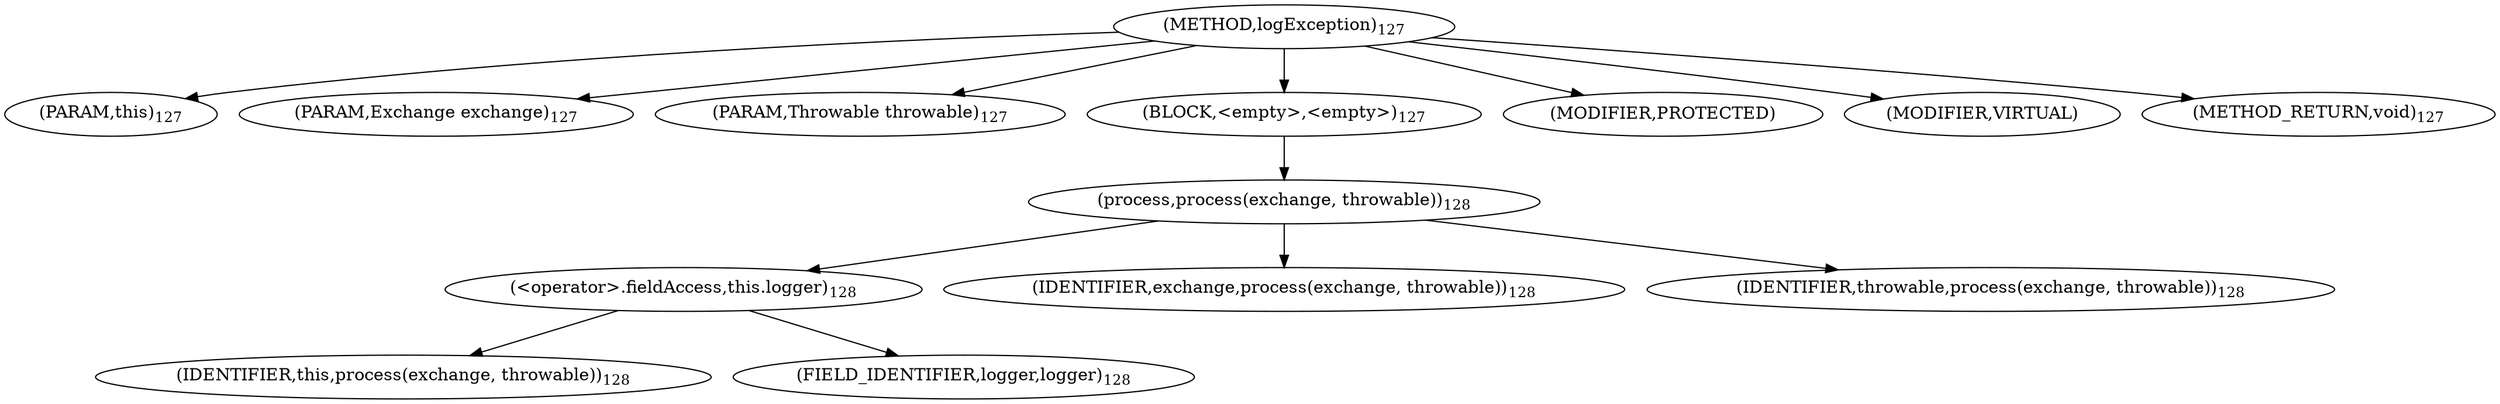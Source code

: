 digraph "logException" {  
"279" [label = <(METHOD,logException)<SUB>127</SUB>> ]
"280" [label = <(PARAM,this)<SUB>127</SUB>> ]
"281" [label = <(PARAM,Exchange exchange)<SUB>127</SUB>> ]
"282" [label = <(PARAM,Throwable throwable)<SUB>127</SUB>> ]
"283" [label = <(BLOCK,&lt;empty&gt;,&lt;empty&gt;)<SUB>127</SUB>> ]
"284" [label = <(process,process(exchange, throwable))<SUB>128</SUB>> ]
"285" [label = <(&lt;operator&gt;.fieldAccess,this.logger)<SUB>128</SUB>> ]
"286" [label = <(IDENTIFIER,this,process(exchange, throwable))<SUB>128</SUB>> ]
"287" [label = <(FIELD_IDENTIFIER,logger,logger)<SUB>128</SUB>> ]
"288" [label = <(IDENTIFIER,exchange,process(exchange, throwable))<SUB>128</SUB>> ]
"289" [label = <(IDENTIFIER,throwable,process(exchange, throwable))<SUB>128</SUB>> ]
"290" [label = <(MODIFIER,PROTECTED)> ]
"291" [label = <(MODIFIER,VIRTUAL)> ]
"292" [label = <(METHOD_RETURN,void)<SUB>127</SUB>> ]
  "279" -> "280" 
  "279" -> "281" 
  "279" -> "282" 
  "279" -> "283" 
  "279" -> "290" 
  "279" -> "291" 
  "279" -> "292" 
  "283" -> "284" 
  "284" -> "285" 
  "284" -> "288" 
  "284" -> "289" 
  "285" -> "286" 
  "285" -> "287" 
}
